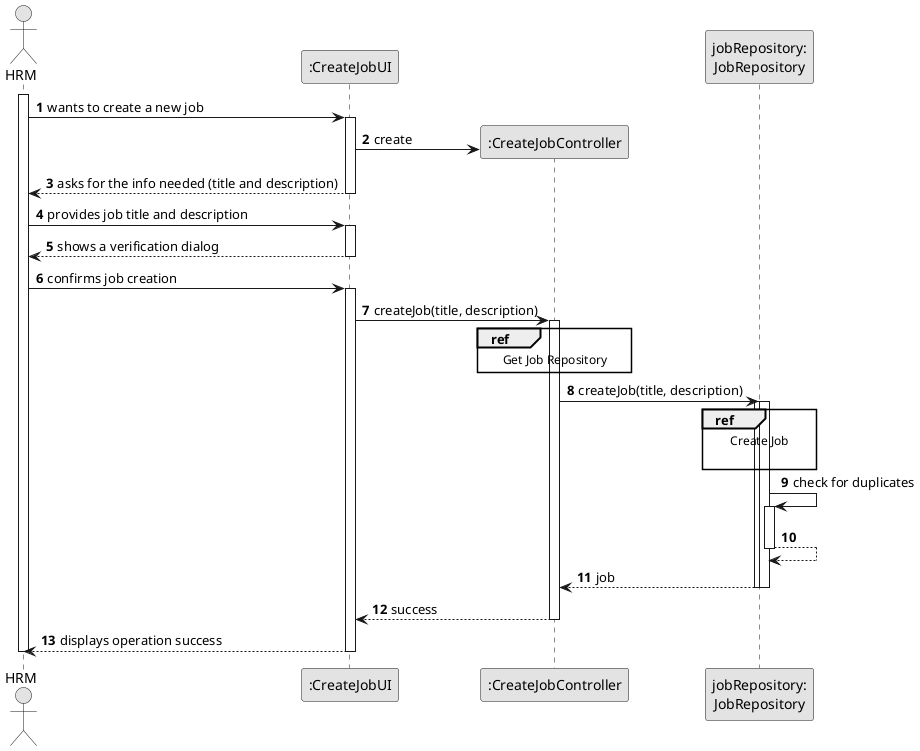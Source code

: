 @startuml
skinparam monochrome true
skinparam packageStyle rectangle
skinparam shadowing false

autonumber

'hide footbox
actor "HRM" as Employee
participant ":CreateJobUI" as UI
participant ":CreateJobController" as CTRL
participant "jobRepository:\nJobRepository" as jobRepository

activate Employee

Employee -> UI : wants to create a new job
activate UI

UI -> CTRL** : create

UI --> Employee : asks for the info needed (title and description)
deactivate UI

Employee -> UI : provides job title and description
activate UI

UI --> Employee : shows a verification dialog
deactivate UI

Employee -> UI : confirms job creation
activate UI

UI -> CTRL : createJob(title, description)
activate CTRL

        ref over CTRL
            Get Job Repository
        end ref

CTRL -> jobRepository : createJob(title, description)
activate jobRepository

        ref over jobRepository
            Create Job

        end ref

    activate jobRepository

    jobRepository -> jobRepository : check for duplicates
    activate jobRepository

    jobRepository --> jobRepository
    deactivate jobRepository

jobRepository --> CTRL : job
deactivate jobRepository

deactivate jobRepository

CTRL --> UI : success
deactivate CTRL

UI --> Employee : displays operation success

deactivate UI
deactivate Employee

@enduml
